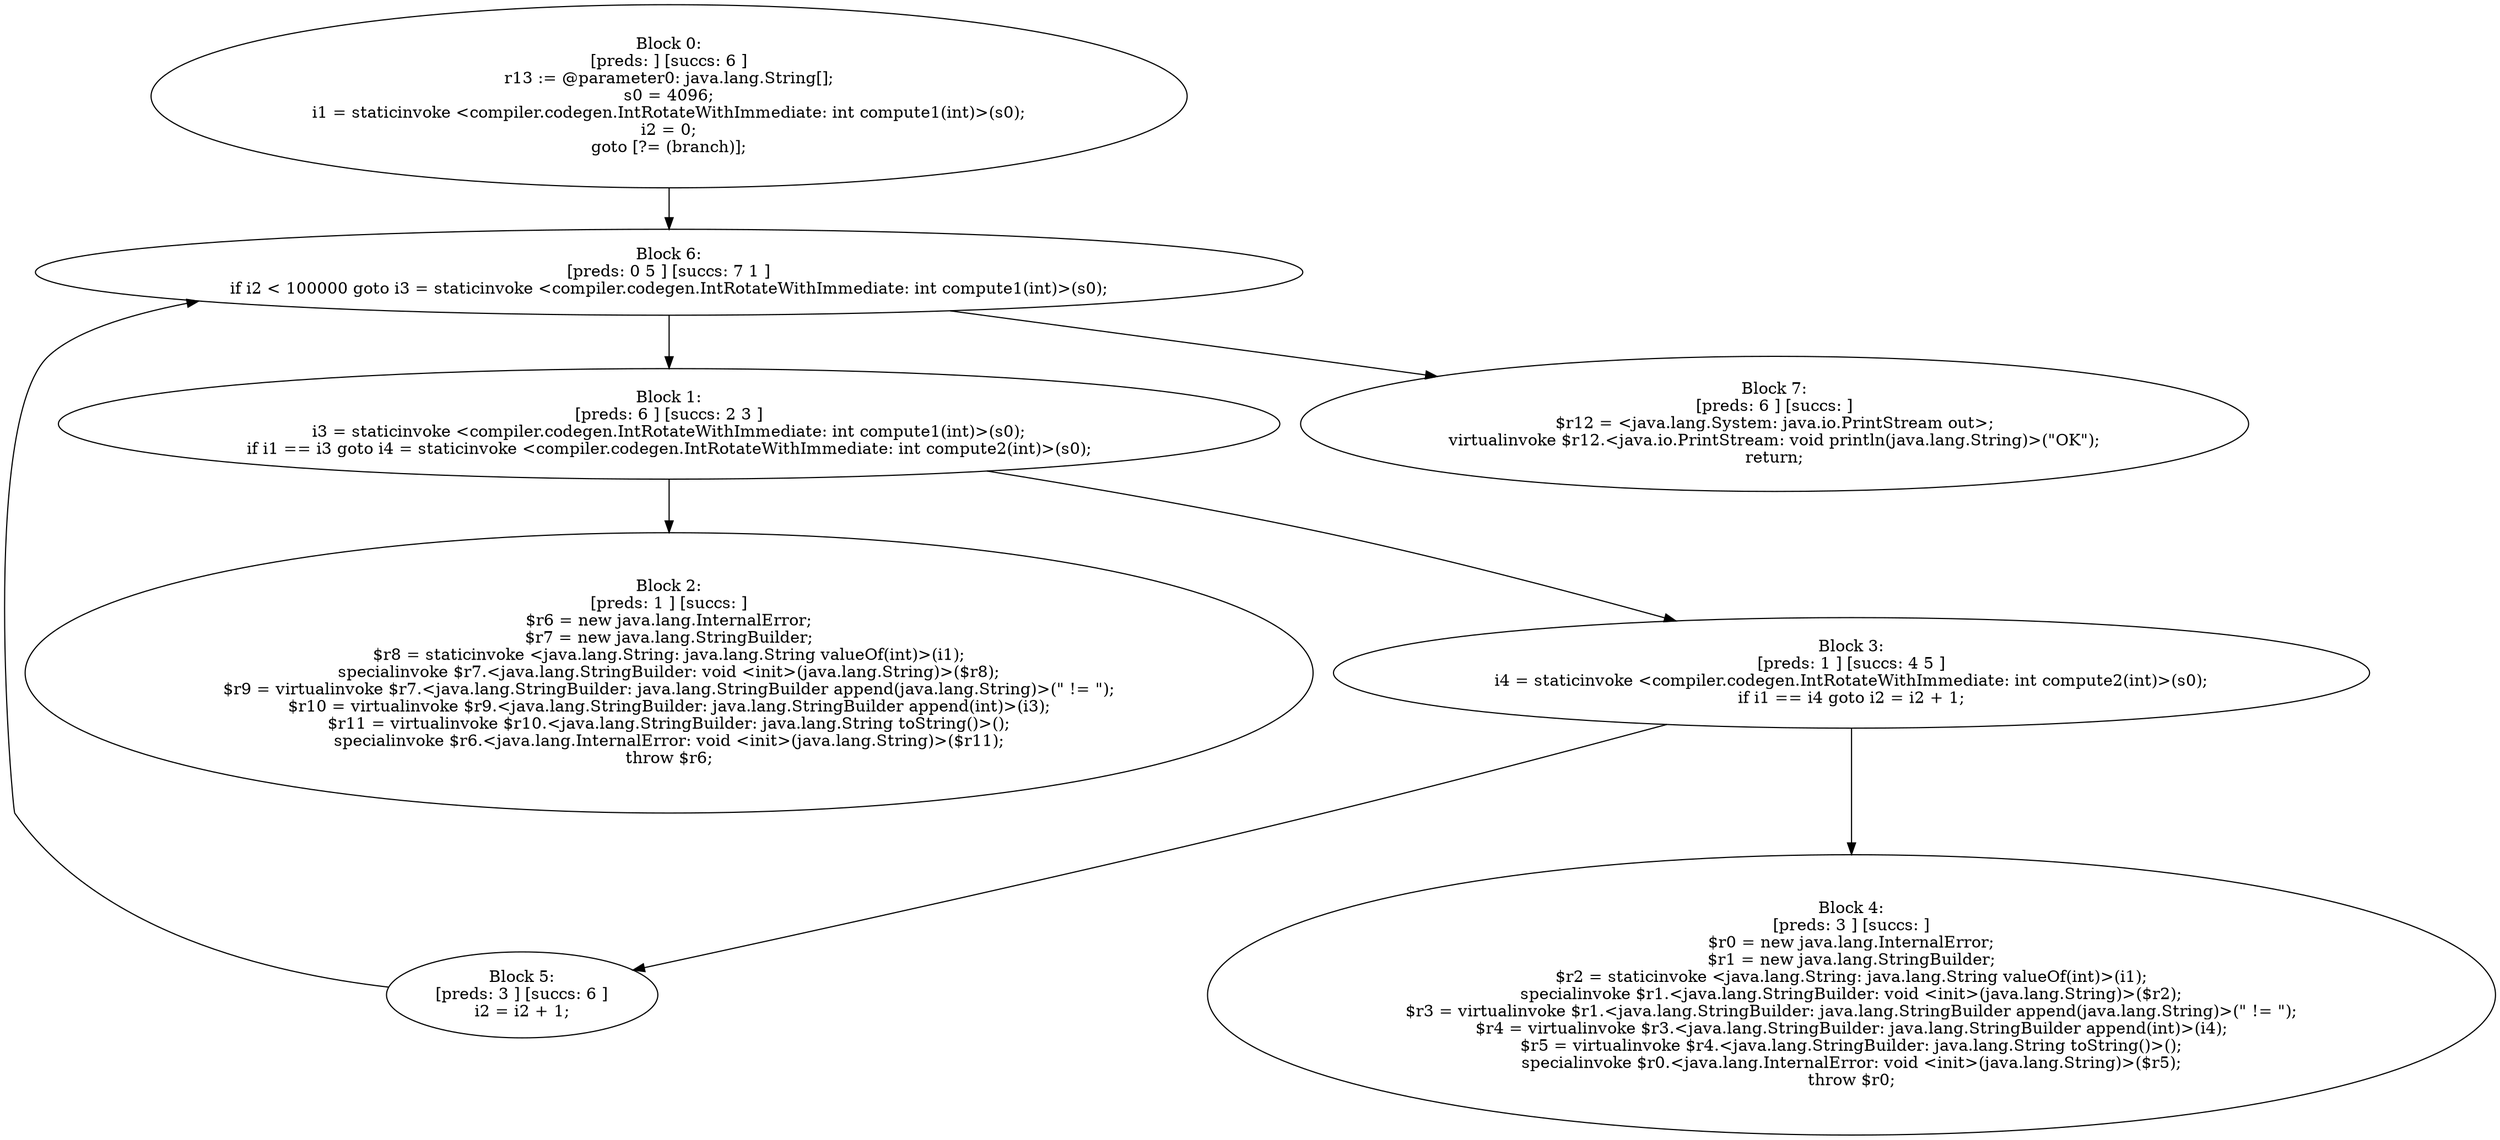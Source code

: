 digraph "unitGraph" {
    "Block 0:
[preds: ] [succs: 6 ]
r13 := @parameter0: java.lang.String[];
s0 = 4096;
i1 = staticinvoke <compiler.codegen.IntRotateWithImmediate: int compute1(int)>(s0);
i2 = 0;
goto [?= (branch)];
"
    "Block 1:
[preds: 6 ] [succs: 2 3 ]
i3 = staticinvoke <compiler.codegen.IntRotateWithImmediate: int compute1(int)>(s0);
if i1 == i3 goto i4 = staticinvoke <compiler.codegen.IntRotateWithImmediate: int compute2(int)>(s0);
"
    "Block 2:
[preds: 1 ] [succs: ]
$r6 = new java.lang.InternalError;
$r7 = new java.lang.StringBuilder;
$r8 = staticinvoke <java.lang.String: java.lang.String valueOf(int)>(i1);
specialinvoke $r7.<java.lang.StringBuilder: void <init>(java.lang.String)>($r8);
$r9 = virtualinvoke $r7.<java.lang.StringBuilder: java.lang.StringBuilder append(java.lang.String)>(\" != \");
$r10 = virtualinvoke $r9.<java.lang.StringBuilder: java.lang.StringBuilder append(int)>(i3);
$r11 = virtualinvoke $r10.<java.lang.StringBuilder: java.lang.String toString()>();
specialinvoke $r6.<java.lang.InternalError: void <init>(java.lang.String)>($r11);
throw $r6;
"
    "Block 3:
[preds: 1 ] [succs: 4 5 ]
i4 = staticinvoke <compiler.codegen.IntRotateWithImmediate: int compute2(int)>(s0);
if i1 == i4 goto i2 = i2 + 1;
"
    "Block 4:
[preds: 3 ] [succs: ]
$r0 = new java.lang.InternalError;
$r1 = new java.lang.StringBuilder;
$r2 = staticinvoke <java.lang.String: java.lang.String valueOf(int)>(i1);
specialinvoke $r1.<java.lang.StringBuilder: void <init>(java.lang.String)>($r2);
$r3 = virtualinvoke $r1.<java.lang.StringBuilder: java.lang.StringBuilder append(java.lang.String)>(\" != \");
$r4 = virtualinvoke $r3.<java.lang.StringBuilder: java.lang.StringBuilder append(int)>(i4);
$r5 = virtualinvoke $r4.<java.lang.StringBuilder: java.lang.String toString()>();
specialinvoke $r0.<java.lang.InternalError: void <init>(java.lang.String)>($r5);
throw $r0;
"
    "Block 5:
[preds: 3 ] [succs: 6 ]
i2 = i2 + 1;
"
    "Block 6:
[preds: 0 5 ] [succs: 7 1 ]
if i2 < 100000 goto i3 = staticinvoke <compiler.codegen.IntRotateWithImmediate: int compute1(int)>(s0);
"
    "Block 7:
[preds: 6 ] [succs: ]
$r12 = <java.lang.System: java.io.PrintStream out>;
virtualinvoke $r12.<java.io.PrintStream: void println(java.lang.String)>(\"OK\");
return;
"
    "Block 0:
[preds: ] [succs: 6 ]
r13 := @parameter0: java.lang.String[];
s0 = 4096;
i1 = staticinvoke <compiler.codegen.IntRotateWithImmediate: int compute1(int)>(s0);
i2 = 0;
goto [?= (branch)];
"->"Block 6:
[preds: 0 5 ] [succs: 7 1 ]
if i2 < 100000 goto i3 = staticinvoke <compiler.codegen.IntRotateWithImmediate: int compute1(int)>(s0);
";
    "Block 1:
[preds: 6 ] [succs: 2 3 ]
i3 = staticinvoke <compiler.codegen.IntRotateWithImmediate: int compute1(int)>(s0);
if i1 == i3 goto i4 = staticinvoke <compiler.codegen.IntRotateWithImmediate: int compute2(int)>(s0);
"->"Block 2:
[preds: 1 ] [succs: ]
$r6 = new java.lang.InternalError;
$r7 = new java.lang.StringBuilder;
$r8 = staticinvoke <java.lang.String: java.lang.String valueOf(int)>(i1);
specialinvoke $r7.<java.lang.StringBuilder: void <init>(java.lang.String)>($r8);
$r9 = virtualinvoke $r7.<java.lang.StringBuilder: java.lang.StringBuilder append(java.lang.String)>(\" != \");
$r10 = virtualinvoke $r9.<java.lang.StringBuilder: java.lang.StringBuilder append(int)>(i3);
$r11 = virtualinvoke $r10.<java.lang.StringBuilder: java.lang.String toString()>();
specialinvoke $r6.<java.lang.InternalError: void <init>(java.lang.String)>($r11);
throw $r6;
";
    "Block 1:
[preds: 6 ] [succs: 2 3 ]
i3 = staticinvoke <compiler.codegen.IntRotateWithImmediate: int compute1(int)>(s0);
if i1 == i3 goto i4 = staticinvoke <compiler.codegen.IntRotateWithImmediate: int compute2(int)>(s0);
"->"Block 3:
[preds: 1 ] [succs: 4 5 ]
i4 = staticinvoke <compiler.codegen.IntRotateWithImmediate: int compute2(int)>(s0);
if i1 == i4 goto i2 = i2 + 1;
";
    "Block 3:
[preds: 1 ] [succs: 4 5 ]
i4 = staticinvoke <compiler.codegen.IntRotateWithImmediate: int compute2(int)>(s0);
if i1 == i4 goto i2 = i2 + 1;
"->"Block 4:
[preds: 3 ] [succs: ]
$r0 = new java.lang.InternalError;
$r1 = new java.lang.StringBuilder;
$r2 = staticinvoke <java.lang.String: java.lang.String valueOf(int)>(i1);
specialinvoke $r1.<java.lang.StringBuilder: void <init>(java.lang.String)>($r2);
$r3 = virtualinvoke $r1.<java.lang.StringBuilder: java.lang.StringBuilder append(java.lang.String)>(\" != \");
$r4 = virtualinvoke $r3.<java.lang.StringBuilder: java.lang.StringBuilder append(int)>(i4);
$r5 = virtualinvoke $r4.<java.lang.StringBuilder: java.lang.String toString()>();
specialinvoke $r0.<java.lang.InternalError: void <init>(java.lang.String)>($r5);
throw $r0;
";
    "Block 3:
[preds: 1 ] [succs: 4 5 ]
i4 = staticinvoke <compiler.codegen.IntRotateWithImmediate: int compute2(int)>(s0);
if i1 == i4 goto i2 = i2 + 1;
"->"Block 5:
[preds: 3 ] [succs: 6 ]
i2 = i2 + 1;
";
    "Block 5:
[preds: 3 ] [succs: 6 ]
i2 = i2 + 1;
"->"Block 6:
[preds: 0 5 ] [succs: 7 1 ]
if i2 < 100000 goto i3 = staticinvoke <compiler.codegen.IntRotateWithImmediate: int compute1(int)>(s0);
";
    "Block 6:
[preds: 0 5 ] [succs: 7 1 ]
if i2 < 100000 goto i3 = staticinvoke <compiler.codegen.IntRotateWithImmediate: int compute1(int)>(s0);
"->"Block 7:
[preds: 6 ] [succs: ]
$r12 = <java.lang.System: java.io.PrintStream out>;
virtualinvoke $r12.<java.io.PrintStream: void println(java.lang.String)>(\"OK\");
return;
";
    "Block 6:
[preds: 0 5 ] [succs: 7 1 ]
if i2 < 100000 goto i3 = staticinvoke <compiler.codegen.IntRotateWithImmediate: int compute1(int)>(s0);
"->"Block 1:
[preds: 6 ] [succs: 2 3 ]
i3 = staticinvoke <compiler.codegen.IntRotateWithImmediate: int compute1(int)>(s0);
if i1 == i3 goto i4 = staticinvoke <compiler.codegen.IntRotateWithImmediate: int compute2(int)>(s0);
";
}
